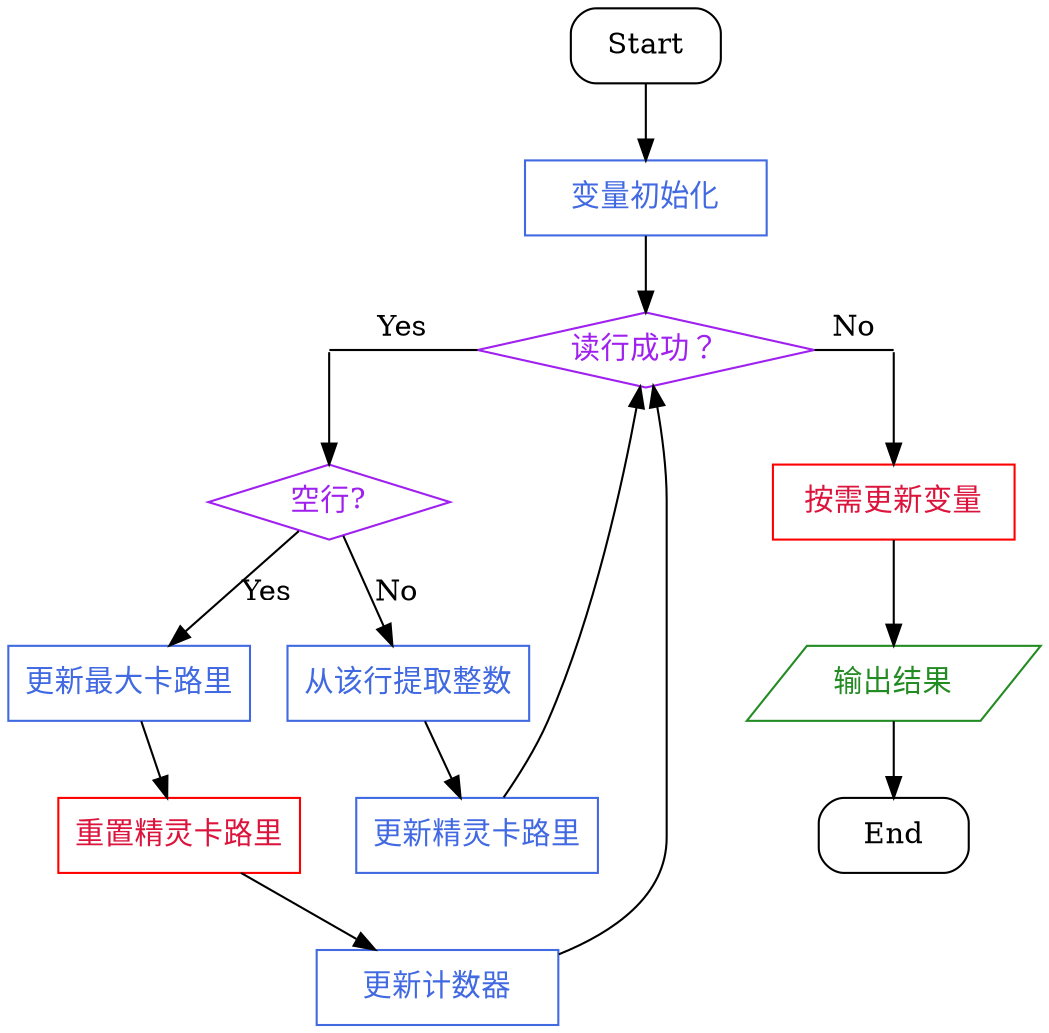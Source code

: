 digraph CalorieCounting {
    /* graph attributes */
    bgcolor = transparent;

    /* ghost nodes */
    node [ shape = point, width = 0, height = 0 ];
    read_yes, read_no [ style = invis ];

    /* special nodes */
    node [ shape = box, width = 1, height = 0.5 ];
    Start, End [ style = rounded ];

    /* conditional nodes */
    node [ shape = diamond, width = 1.618, color = purple, fontcolor = purple ];    
    read_okay [ label = "读行成功？" ];
    blank [ label = "空行?" ];

    /* IO nodes */
    node [ shape = parallelogram, color = forestgreen, fontcolor = forestgreen ];
    display [ label = "输出结果" ];
    
    /* variable-related nodes */
    node [ shape = rect, color = royalblue, fontcolor = royalblue ];
    initialize [ label = "变量初始化" ];
    stoi [ label = "从该行提取整数" ];
    update_counter [ label = "更新计数器" ];
    update_calorie [ label = "更新精灵卡路里" ];
    update_max_calorie [ label = "更新最大卡路里" ];
    
    /* error-prone nodes */
    node [ color = red, fontcolor = crimson ];
    update_for_the_final_round [ label = "按需更新变量" ];
    reset_calorie [ label = "重置精灵卡路里" ];
    
    /* edges */
    subgraph rssl {
        read_yes -> blank;
        
        blank -> update_max_calorie [ label = "Yes" ];
        update_max_calorie -> reset_calorie -> update_counter -> read_okay;
        
        blank -> stoi [ label = "No" ];
        stoi -> update_calorie -> read_okay; 
    }

    subgraph final_round {
        read_no -> update_for_the_final_round;
        update_for_the_final_round -> display;
    }

    subgraph main {
        Start -> initialize -> read_okay;
        
        subgraph align_the_main_loop_nodes {
            rank= same;
            read_yes -> read_okay [ dir = back, arrowtail = none, label = "Yes", minlen = 2 ];
            read_okay -> read_no [ arrowhead = none, label = "No" ];
        }

        display -> End;
    }
}
